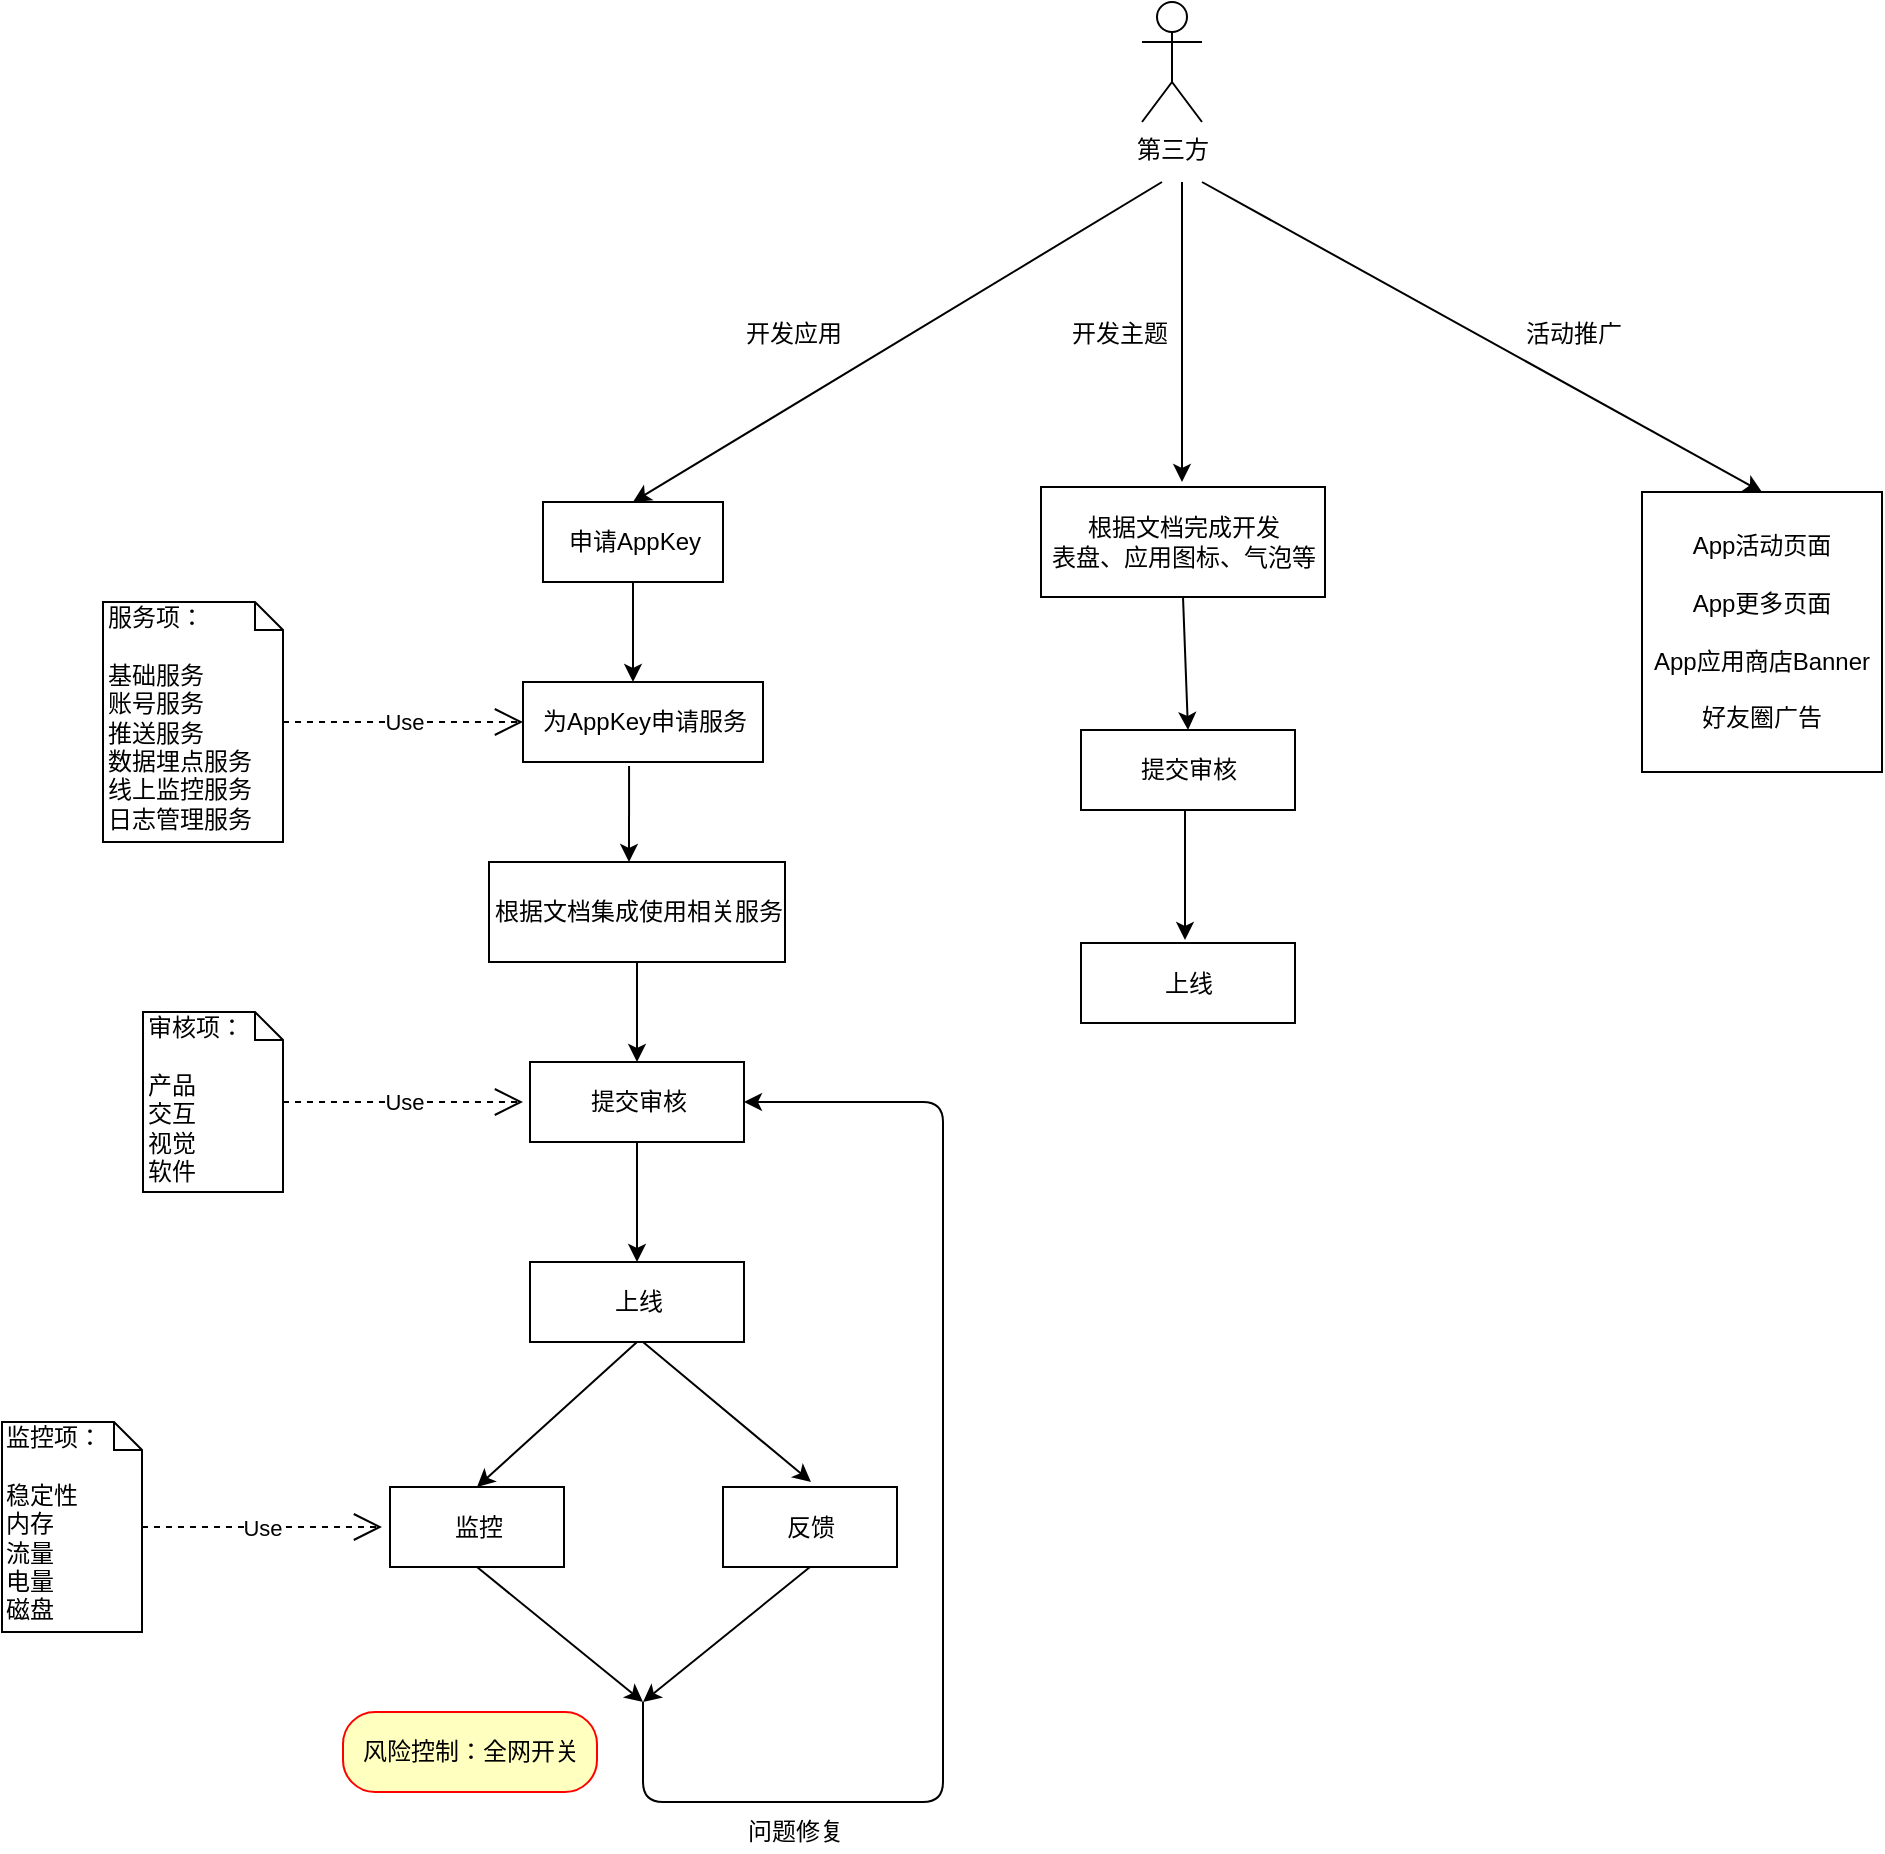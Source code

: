 <mxfile version="10.6.0" type="github"><diagram id="PDM0VER1Clacj8chz7Pf" name="Page-1"><mxGraphModel dx="1394" dy="764" grid="1" gridSize="10" guides="1" tooltips="1" connect="1" arrows="1" fold="1" page="1" pageScale="1" pageWidth="3300" pageHeight="4681" math="0" shadow="0"><root><mxCell id="0"/><mxCell id="1" parent="0"/><mxCell id="ag_AbemG6-1-QAhWb-HW-24" value="第三方" style="shape=umlActor;verticalLabelPosition=bottom;labelBackgroundColor=#ffffff;verticalAlign=top;html=1;" vertex="1" parent="1"><mxGeometry x="730" y="300" width="30" height="60" as="geometry"/></mxCell><mxCell id="ag_AbemG6-1-QAhWb-HW-29" value="" style="endArrow=classic;html=1;entryX=0.5;entryY=0;entryDx=0;entryDy=0;" edge="1" parent="1" target="ag_AbemG6-1-QAhWb-HW-35"><mxGeometry width="50" height="50" relative="1" as="geometry"><mxPoint x="740" y="390" as="sourcePoint"/><mxPoint x="520" y="540" as="targetPoint"/></mxGeometry></mxCell><mxCell id="ag_AbemG6-1-QAhWb-HW-30" value="" style="endArrow=classic;html=1;" edge="1" parent="1"><mxGeometry width="50" height="50" relative="1" as="geometry"><mxPoint x="750" y="390" as="sourcePoint"/><mxPoint x="750" y="540" as="targetPoint"/></mxGeometry></mxCell><mxCell id="ag_AbemG6-1-QAhWb-HW-31" value="" style="endArrow=classic;html=1;entryX=0.5;entryY=0;entryDx=0;entryDy=0;" edge="1" parent="1" target="ag_AbemG6-1-QAhWb-HW-67"><mxGeometry width="50" height="50" relative="1" as="geometry"><mxPoint x="760" y="390" as="sourcePoint"/><mxPoint x="990" y="540" as="targetPoint"/></mxGeometry></mxCell><mxCell id="ag_AbemG6-1-QAhWb-HW-32" value="开发应用" style="text;html=1;resizable=0;points=[];autosize=1;align=left;verticalAlign=top;spacingTop=-4;" vertex="1" parent="1"><mxGeometry x="530" y="456" width="60" height="20" as="geometry"/></mxCell><mxCell id="ag_AbemG6-1-QAhWb-HW-33" value="开发主题" style="text;html=1;resizable=0;points=[];autosize=1;align=left;verticalAlign=top;spacingTop=-4;" vertex="1" parent="1"><mxGeometry x="693" y="456" width="60" height="20" as="geometry"/></mxCell><mxCell id="ag_AbemG6-1-QAhWb-HW-34" value="活动推广" style="text;html=1;resizable=0;points=[];autosize=1;align=left;verticalAlign=top;spacingTop=-4;" vertex="1" parent="1"><mxGeometry x="920" y="456" width="60" height="20" as="geometry"/></mxCell><mxCell id="ag_AbemG6-1-QAhWb-HW-35" value="申请AppKey" style="html=1;" vertex="1" parent="1"><mxGeometry x="430.5" y="550" width="90" height="40" as="geometry"/></mxCell><mxCell id="ag_AbemG6-1-QAhWb-HW-37" value="" style="endArrow=classic;html=1;exitX=0.5;exitY=1;exitDx=0;exitDy=0;" edge="1" parent="1" source="ag_AbemG6-1-QAhWb-HW-35"><mxGeometry width="50" height="50" relative="1" as="geometry"><mxPoint x="430.5" y="770" as="sourcePoint"/><mxPoint x="475.5" y="640" as="targetPoint"/></mxGeometry></mxCell><mxCell id="ag_AbemG6-1-QAhWb-HW-38" value="为AppKey申请服务" style="html=1;" vertex="1" parent="1"><mxGeometry x="420.5" y="640" width="120" height="40" as="geometry"/></mxCell><mxCell id="ag_AbemG6-1-QAhWb-HW-40" value="服务项：&lt;br&gt;&lt;br&gt;基础服务&lt;br&gt;&lt;span&gt;账号服务&lt;/span&gt;&lt;br&gt;&lt;span&gt;推送服务&lt;/span&gt;&lt;br&gt;&lt;span&gt;数据埋点服务&lt;/span&gt;&lt;br&gt;&lt;span&gt;线上监控服务&lt;/span&gt;&lt;br&gt;&lt;span&gt;日志管理服务&lt;/span&gt;&lt;br&gt;" style="shape=note;whiteSpace=wrap;html=1;size=14;verticalAlign=top;align=left;spacingTop=-6;" vertex="1" parent="1"><mxGeometry x="210.5" y="600" width="90" height="120" as="geometry"/></mxCell><mxCell id="ag_AbemG6-1-QAhWb-HW-41" value="Use" style="endArrow=open;endSize=12;dashed=1;html=1;" edge="1" parent="1"><mxGeometry width="160" relative="1" as="geometry"><mxPoint x="300.5" y="660" as="sourcePoint"/><mxPoint x="420.5" y="660" as="targetPoint"/></mxGeometry></mxCell><mxCell id="ag_AbemG6-1-QAhWb-HW-43" value="" style="endArrow=classic;html=1;exitX=0.442;exitY=1.05;exitDx=0;exitDy=0;exitPerimeter=0;" edge="1" parent="1" source="ag_AbemG6-1-QAhWb-HW-38"><mxGeometry width="50" height="50" relative="1" as="geometry"><mxPoint x="490.5" y="830" as="sourcePoint"/><mxPoint x="473.5" y="730" as="targetPoint"/></mxGeometry></mxCell><mxCell id="ag_AbemG6-1-QAhWb-HW-44" value="根据文档集成使用相关服务" style="html=1;" vertex="1" parent="1"><mxGeometry x="403.5" y="730" width="148" height="50" as="geometry"/></mxCell><mxCell id="ag_AbemG6-1-QAhWb-HW-45" value="" style="endArrow=classic;html=1;exitX=0.5;exitY=1;exitDx=0;exitDy=0;" edge="1" parent="1" source="ag_AbemG6-1-QAhWb-HW-44"><mxGeometry width="50" height="50" relative="1" as="geometry"><mxPoint x="420.5" y="920" as="sourcePoint"/><mxPoint x="477.5" y="830" as="targetPoint"/></mxGeometry></mxCell><mxCell id="ag_AbemG6-1-QAhWb-HW-46" value="提交审核" style="html=1;" vertex="1" parent="1"><mxGeometry x="424" y="830" width="107" height="40" as="geometry"/></mxCell><mxCell id="ag_AbemG6-1-QAhWb-HW-47" value="审核项：&lt;br&gt;&lt;br&gt;产品&lt;br&gt;交互&lt;br&gt;视觉&lt;br&gt;软件&lt;br&gt;" style="shape=note;whiteSpace=wrap;html=1;size=14;verticalAlign=top;align=left;spacingTop=-6;" vertex="1" parent="1"><mxGeometry x="230.5" y="805" width="70" height="90" as="geometry"/></mxCell><mxCell id="ag_AbemG6-1-QAhWb-HW-48" value="Use" style="endArrow=open;endSize=12;dashed=1;html=1;" edge="1" parent="1"><mxGeometry width="160" relative="1" as="geometry"><mxPoint x="300.5" y="850" as="sourcePoint"/><mxPoint x="420.5" y="850" as="targetPoint"/></mxGeometry></mxCell><mxCell id="ag_AbemG6-1-QAhWb-HW-50" value="" style="endArrow=classic;html=1;exitX=0.5;exitY=1;exitDx=0;exitDy=0;entryX=0.5;entryY=0;entryDx=0;entryDy=0;" edge="1" parent="1" source="ag_AbemG6-1-QAhWb-HW-46" target="ag_AbemG6-1-QAhWb-HW-51"><mxGeometry width="50" height="50" relative="1" as="geometry"><mxPoint x="460.5" y="990" as="sourcePoint"/><mxPoint x="477.5" y="910" as="targetPoint"/></mxGeometry></mxCell><mxCell id="ag_AbemG6-1-QAhWb-HW-51" value="上线" style="html=1;" vertex="1" parent="1"><mxGeometry x="424" y="930" width="107" height="40" as="geometry"/></mxCell><mxCell id="ag_AbemG6-1-QAhWb-HW-54" value="" style="endArrow=classic;html=1;exitX=0.5;exitY=1;exitDx=0;exitDy=0;entryX=0.5;entryY=0;entryDx=0;entryDy=0;" edge="1" parent="1" source="ag_AbemG6-1-QAhWb-HW-51" target="ag_AbemG6-1-QAhWb-HW-55"><mxGeometry width="50" height="50" relative="1" as="geometry"><mxPoint x="407.5" y="1020" as="sourcePoint"/><mxPoint x="407.5" y="1060" as="targetPoint"/></mxGeometry></mxCell><mxCell id="ag_AbemG6-1-QAhWb-HW-55" value="监控" style="html=1;" vertex="1" parent="1"><mxGeometry x="354" y="1042.5" width="87" height="40" as="geometry"/></mxCell><mxCell id="ag_AbemG6-1-QAhWb-HW-56" value="监控项：&lt;br&gt;&lt;br&gt;稳定性&lt;br&gt;内存&lt;br&gt;流量&lt;br&gt;电量&lt;br&gt;磁盘&lt;br&gt;" style="shape=note;whiteSpace=wrap;html=1;size=14;verticalAlign=top;align=left;spacingTop=-6;" vertex="1" parent="1"><mxGeometry x="160" y="1010" width="70" height="105" as="geometry"/></mxCell><mxCell id="ag_AbemG6-1-QAhWb-HW-57" value="Use" style="endArrow=open;endSize=12;dashed=1;html=1;" edge="1" parent="1"><mxGeometry width="160" relative="1" as="geometry"><mxPoint x="230" y="1062.5" as="sourcePoint"/><mxPoint x="350" y="1062.5" as="targetPoint"/></mxGeometry></mxCell><mxCell id="ag_AbemG6-1-QAhWb-HW-60" value="" style="endArrow=classic;html=1;" edge="1" parent="1"><mxGeometry width="50" height="50" relative="1" as="geometry"><mxPoint x="480.5" y="970" as="sourcePoint"/><mxPoint x="564.5" y="1040" as="targetPoint"/></mxGeometry></mxCell><mxCell id="ag_AbemG6-1-QAhWb-HW-61" value="反馈" style="html=1;" vertex="1" parent="1"><mxGeometry x="520.5" y="1042.5" width="87" height="40" as="geometry"/></mxCell><mxCell id="ag_AbemG6-1-QAhWb-HW-63" value="" style="endArrow=classic;html=1;exitX=0.5;exitY=1;exitDx=0;exitDy=0;" edge="1" parent="1" source="ag_AbemG6-1-QAhWb-HW-55"><mxGeometry width="50" height="50" relative="1" as="geometry"><mxPoint x="400.5" y="1190" as="sourcePoint"/><mxPoint x="480.5" y="1150" as="targetPoint"/></mxGeometry></mxCell><mxCell id="ag_AbemG6-1-QAhWb-HW-64" value="" style="endArrow=classic;html=1;exitX=0.5;exitY=1;exitDx=0;exitDy=0;" edge="1" parent="1" source="ag_AbemG6-1-QAhWb-HW-61"><mxGeometry width="50" height="50" relative="1" as="geometry"><mxPoint x="407.5" y="1093" as="sourcePoint"/><mxPoint x="480.5" y="1150" as="targetPoint"/></mxGeometry></mxCell><mxCell id="ag_AbemG6-1-QAhWb-HW-65" value="" style="endArrow=classic;html=1;entryX=1;entryY=0.5;entryDx=0;entryDy=0;" edge="1" parent="1" target="ag_AbemG6-1-QAhWb-HW-46"><mxGeometry width="50" height="50" relative="1" as="geometry"><mxPoint x="480.5" y="1150" as="sourcePoint"/><mxPoint x="620.5" y="830" as="targetPoint"/><Array as="points"><mxPoint x="480.5" y="1200"/><mxPoint x="630.5" y="1200"/><mxPoint x="630.5" y="850"/></Array></mxGeometry></mxCell><mxCell id="ag_AbemG6-1-QAhWb-HW-66" value="问题修复" style="text;html=1;resizable=0;points=[];autosize=1;align=left;verticalAlign=top;spacingTop=-4;" vertex="1" parent="1"><mxGeometry x="531" y="1205" width="60" height="20" as="geometry"/></mxCell><mxCell id="ag_AbemG6-1-QAhWb-HW-67" value="App活动页面&lt;br&gt;&lt;br&gt;App更多页面&lt;br&gt;&lt;br&gt;App应用商店Banner&lt;br&gt;&lt;br&gt;好友圈广告&lt;br&gt;" style="rounded=0;whiteSpace=wrap;html=1;" vertex="1" parent="1"><mxGeometry x="980" y="545" width="120" height="140" as="geometry"/></mxCell><mxCell id="ag_AbemG6-1-QAhWb-HW-68" value="根据文档完成开发&lt;br&gt;表盘、应用图标、气泡等&lt;br&gt;" style="rounded=0;whiteSpace=wrap;html=1;" vertex="1" parent="1"><mxGeometry x="679.5" y="542.5" width="142" height="55" as="geometry"/></mxCell><mxCell id="ag_AbemG6-1-QAhWb-HW-70" value="" style="endArrow=classic;html=1;exitX=0.5;exitY=1;exitDx=0;exitDy=0;entryX=0.5;entryY=0;entryDx=0;entryDy=0;" edge="1" parent="1" source="ag_AbemG6-1-QAhWb-HW-68" target="ag_AbemG6-1-QAhWb-HW-74"><mxGeometry width="50" height="50" relative="1" as="geometry"><mxPoint x="747" y="612.5" as="sourcePoint"/><mxPoint x="749" y="674.5" as="targetPoint"/></mxGeometry></mxCell><mxCell id="ag_AbemG6-1-QAhWb-HW-72" value="风险控制：全网开关" style="rounded=1;whiteSpace=wrap;html=1;arcSize=40;fontColor=#000000;fillColor=#ffffc0;strokeColor=#ff0000;" vertex="1" parent="1"><mxGeometry x="330.5" y="1155" width="127" height="40" as="geometry"/></mxCell><mxCell id="ag_AbemG6-1-QAhWb-HW-74" value="提交审核" style="html=1;" vertex="1" parent="1"><mxGeometry x="699.5" y="664" width="107" height="40" as="geometry"/></mxCell><mxCell id="ag_AbemG6-1-QAhWb-HW-75" value="" style="endArrow=classic;html=1;exitX=0.5;exitY=1;exitDx=0;exitDy=0;" edge="1" parent="1"><mxGeometry width="50" height="50" relative="1" as="geometry"><mxPoint x="751.5" y="704" as="sourcePoint"/><mxPoint x="751.5" y="769" as="targetPoint"/></mxGeometry></mxCell><mxCell id="ag_AbemG6-1-QAhWb-HW-76" value="上线" style="html=1;" vertex="1" parent="1"><mxGeometry x="699.5" y="770.5" width="107" height="40" as="geometry"/></mxCell></root></mxGraphModel></diagram></mxfile>